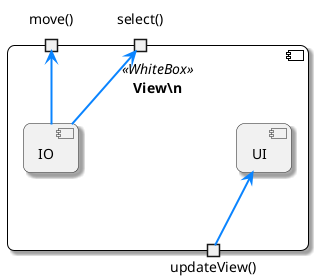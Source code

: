 @startuml
' ------------------------------------------------------------
' View Component – verfeinerte Darstellung
' ------------------------------------------------------------

skinparam componentStyle uml2
skinparam roundCorner 15
skinparam shadowing true
skinparam lollipopSize 18
skinparam ComponentPadding 50
skinparam ArrowColor #0A84FF
skinparam ArrowThickness 2

' ------------------------------------------------------------
' Stereotyp‐Stile
skinparam component<<BlackBox>> {
  BackgroundColor #333333
  BorderColor White
  FontColor White
}

skinparam component<<WhiteBox>> {
  BackgroundColor White
  BorderColor Black
  FontColor Black
}


' ------------------------------------------------------------
component "View\\n" as V <<WhiteBox>> {

  ' Bereitgestellte Schnittstelle (Lollipop)
  portout "updateView()" as IUpdate

  ' Benötigte Schnittstellen (Socket)
  portin  "move()"   as IMove
  portin  "select()" as ISelect

  component UI
  component IO
}

' Verkabelung
IUpdate --> UI     
IO      --> IMove  
IO      --> ISelect

@enduml